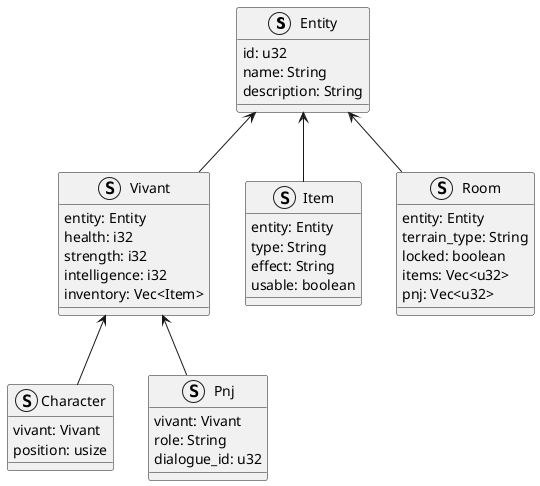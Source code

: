 @startuml
'https://plantuml.com/class-diagram

struct Entity {
    id: u32
    name: String
    description: String
}

struct Vivant {
    entity: Entity
    health: i32
    strength: i32
    intelligence: i32
    inventory: Vec<Item>

}

struct Item {
    entity: Entity
    type: String
    effect: String
    usable: boolean
}

struct Character {
    vivant: Vivant
    position: usize
}

struct Pnj {
    vivant: Vivant
    role: String
    dialogue_id: u32
}

struct Room {
    entity: Entity
    terrain_type: String
    locked: boolean
    items: Vec<u32>
    pnj: Vec<u32>
}

Entity <-- Vivant
Entity <-- Item
Vivant <-- Character
Vivant <-- Pnj
Entity <-- Room




@enduml